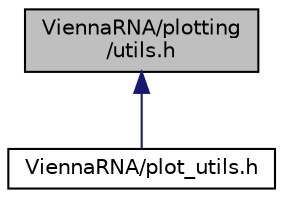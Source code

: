 digraph "ViennaRNA/plotting/utils.h"
{
 // INTERACTIVE_SVG=YES
 // LATEX_PDF_SIZE
  bgcolor="transparent";
  edge [fontname="Helvetica",fontsize="10",labelfontname="Helvetica",labelfontsize="10"];
  node [fontname="Helvetica",fontsize="10",shape=record];
  Node17 [label="ViennaRNA/plotting\l/utils.h",height=0.2,width=0.4,color="black", fillcolor="grey75", style="filled", fontcolor="black",tooltip="Various utilities to assist in plotting secondary structures and consensus structures."];
  Node17 -> Node18 [dir="back",color="midnightblue",fontsize="10",style="solid",fontname="Helvetica"];
  Node18 [label="ViennaRNA/plot_utils.h",height=0.2,width=0.4,color="black",URL="$plot__utils_8h.html",tooltip="Use ViennaRNA/plotting/utils.h instead."];
}
